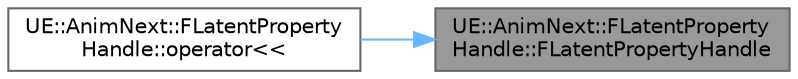 digraph "UE::AnimNext::FLatentPropertyHandle::FLatentPropertyHandle"
{
 // INTERACTIVE_SVG=YES
 // LATEX_PDF_SIZE
  bgcolor="transparent";
  edge [fontname=Helvetica,fontsize=10,labelfontname=Helvetica,labelfontsize=10];
  node [fontname=Helvetica,fontsize=10,shape=box,height=0.2,width=0.4];
  rankdir="RL";
  Node1 [id="Node000001",label="UE::AnimNext::FLatentProperty\lHandle::FLatentPropertyHandle",height=0.2,width=0.4,color="gray40", fillcolor="grey60", style="filled", fontcolor="black",tooltip=" "];
  Node1 -> Node2 [id="edge1_Node000001_Node000002",dir="back",color="steelblue1",style="solid",tooltip=" "];
  Node2 [id="Node000002",label="UE::AnimNext::FLatentProperty\lHandle::operator\<\<",height=0.2,width=0.4,color="grey40", fillcolor="white", style="filled",URL="$db/dcb/structUE_1_1AnimNext_1_1FLatentPropertyHandle.html#a816c45f77a1a0c64089d1b7e3d5ac31c",tooltip=" "];
}

